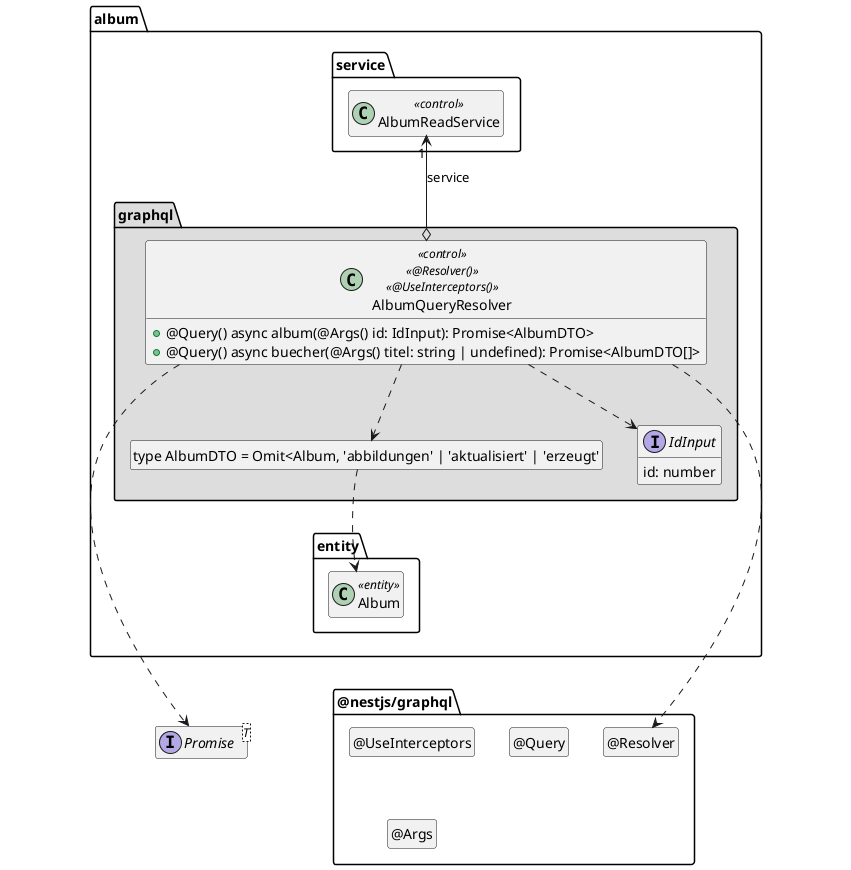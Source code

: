 @startuml Controller-Klasse

interface Promise<T>

package @nestjs/graphql {
  class "@Resolver" as Resolver
  hide Resolver circle

  class "@UseInterceptors" as UseInterceptors
  hide UseInterceptors circle

  class "@Query" as Query
  hide Query circle

  class "@Args" as Args
  hide Args circle

  Resolver .left[hidden].> Promise
}

package album {
  package entity {
    class Album <<entity>>
  }

  package service {
    class AlbumReadService << control >>
  }

  package graphql #DDDDDD {
    class "type AlbumDTO = Omit<Album, 'abbildungen' | 'aktualisiert' | 'erzeugt'" as AlbumDTO
    hide AlbumDTO circle

    interface IdInput {
        id: number
    }

    class AlbumQueryResolver << control >> << @Resolver() >> << @UseInterceptors() >> {
      + @Query() async album(@Args() id: IdInput): Promise<AlbumDTO>
      + @Query() async buecher(@Args() titel: string | undefined): Promise<AlbumDTO[]>
    }

    AlbumQueryResolver o-up-> "1" AlbumReadService : service
    AlbumQueryResolver ..> AlbumDTO
    AlbumQueryResolver ..> IdInput
    AlbumDTO ..> Album
    AlbumQueryResolver ..> Resolver

    AlbumQueryResolver ..> Promise

    AlbumDTO .[hidden].> Album
    Album .[hidden].> Promise
    AlbumReadService .[hidden].> Promise
    Album .[hidden].> Resolver
    AlbumReadService .[hidden].> Resolver
  }
}

hide empty members

@enduml
